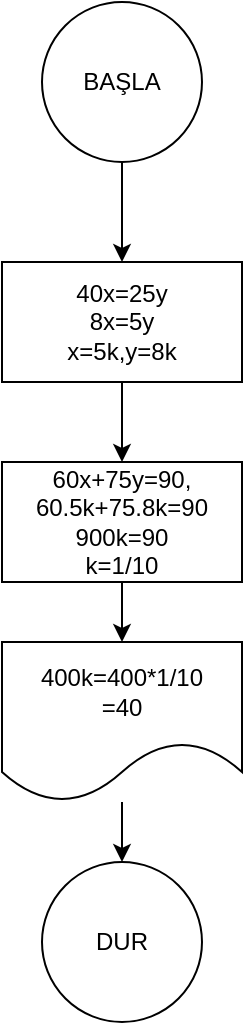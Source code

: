 <mxfile version="15.0.3" type="device"><diagram id="AQCUF6RDVwuz8lzA_hDF" name="Page-1"><mxGraphModel dx="373" dy="470" grid="1" gridSize="10" guides="1" tooltips="1" connect="1" arrows="1" fold="1" page="1" pageScale="1" pageWidth="827" pageHeight="1169" math="0" shadow="0"><root><mxCell id="0"/><mxCell id="1" parent="0"/><mxCell id="t79LXk8UHJAk6ey8NRxM-1" value="DUR" style="ellipse;whiteSpace=wrap;html=1;aspect=fixed;" vertex="1" parent="1"><mxGeometry x="374" y="480" width="80" height="80" as="geometry"/></mxCell><mxCell id="t79LXk8UHJAk6ey8NRxM-4" value="" style="edgeStyle=orthogonalEdgeStyle;rounded=0;orthogonalLoop=1;jettySize=auto;html=1;" edge="1" parent="1" source="t79LXk8UHJAk6ey8NRxM-2" target="t79LXk8UHJAk6ey8NRxM-3"><mxGeometry relative="1" as="geometry"/></mxCell><mxCell id="t79LXk8UHJAk6ey8NRxM-2" value="BAŞLA" style="ellipse;whiteSpace=wrap;html=1;aspect=fixed;" vertex="1" parent="1"><mxGeometry x="374" y="50" width="80" height="80" as="geometry"/></mxCell><mxCell id="t79LXk8UHJAk6ey8NRxM-6" value="" style="edgeStyle=orthogonalEdgeStyle;rounded=0;orthogonalLoop=1;jettySize=auto;html=1;" edge="1" parent="1" source="t79LXk8UHJAk6ey8NRxM-3" target="t79LXk8UHJAk6ey8NRxM-5"><mxGeometry relative="1" as="geometry"/></mxCell><mxCell id="t79LXk8UHJAk6ey8NRxM-3" value="40x=25y&lt;br&gt;8x=5y&lt;br&gt;x=5k,y=8k" style="rounded=0;whiteSpace=wrap;html=1;" vertex="1" parent="1"><mxGeometry x="354" y="180" width="120" height="60" as="geometry"/></mxCell><mxCell id="t79LXk8UHJAk6ey8NRxM-8" value="" style="edgeStyle=orthogonalEdgeStyle;rounded=0;orthogonalLoop=1;jettySize=auto;html=1;" edge="1" parent="1" source="t79LXk8UHJAk6ey8NRxM-5" target="t79LXk8UHJAk6ey8NRxM-7"><mxGeometry relative="1" as="geometry"/></mxCell><mxCell id="t79LXk8UHJAk6ey8NRxM-5" value="60x+75y=90,&lt;br&gt;60.5k+75.8k=90&lt;br&gt;900k=90&lt;br&gt;k=1/10" style="whiteSpace=wrap;html=1;rounded=0;" vertex="1" parent="1"><mxGeometry x="354" y="280" width="120" height="60" as="geometry"/></mxCell><mxCell id="t79LXk8UHJAk6ey8NRxM-9" value="" style="edgeStyle=orthogonalEdgeStyle;rounded=0;orthogonalLoop=1;jettySize=auto;html=1;" edge="1" parent="1" source="t79LXk8UHJAk6ey8NRxM-7" target="t79LXk8UHJAk6ey8NRxM-1"><mxGeometry relative="1" as="geometry"/></mxCell><mxCell id="t79LXk8UHJAk6ey8NRxM-7" value="400k=400*1/10&lt;br&gt;=40" style="shape=document;whiteSpace=wrap;html=1;boundedLbl=1;rounded=0;size=0.375;" vertex="1" parent="1"><mxGeometry x="354" y="370" width="120" height="80" as="geometry"/></mxCell></root></mxGraphModel></diagram></mxfile>